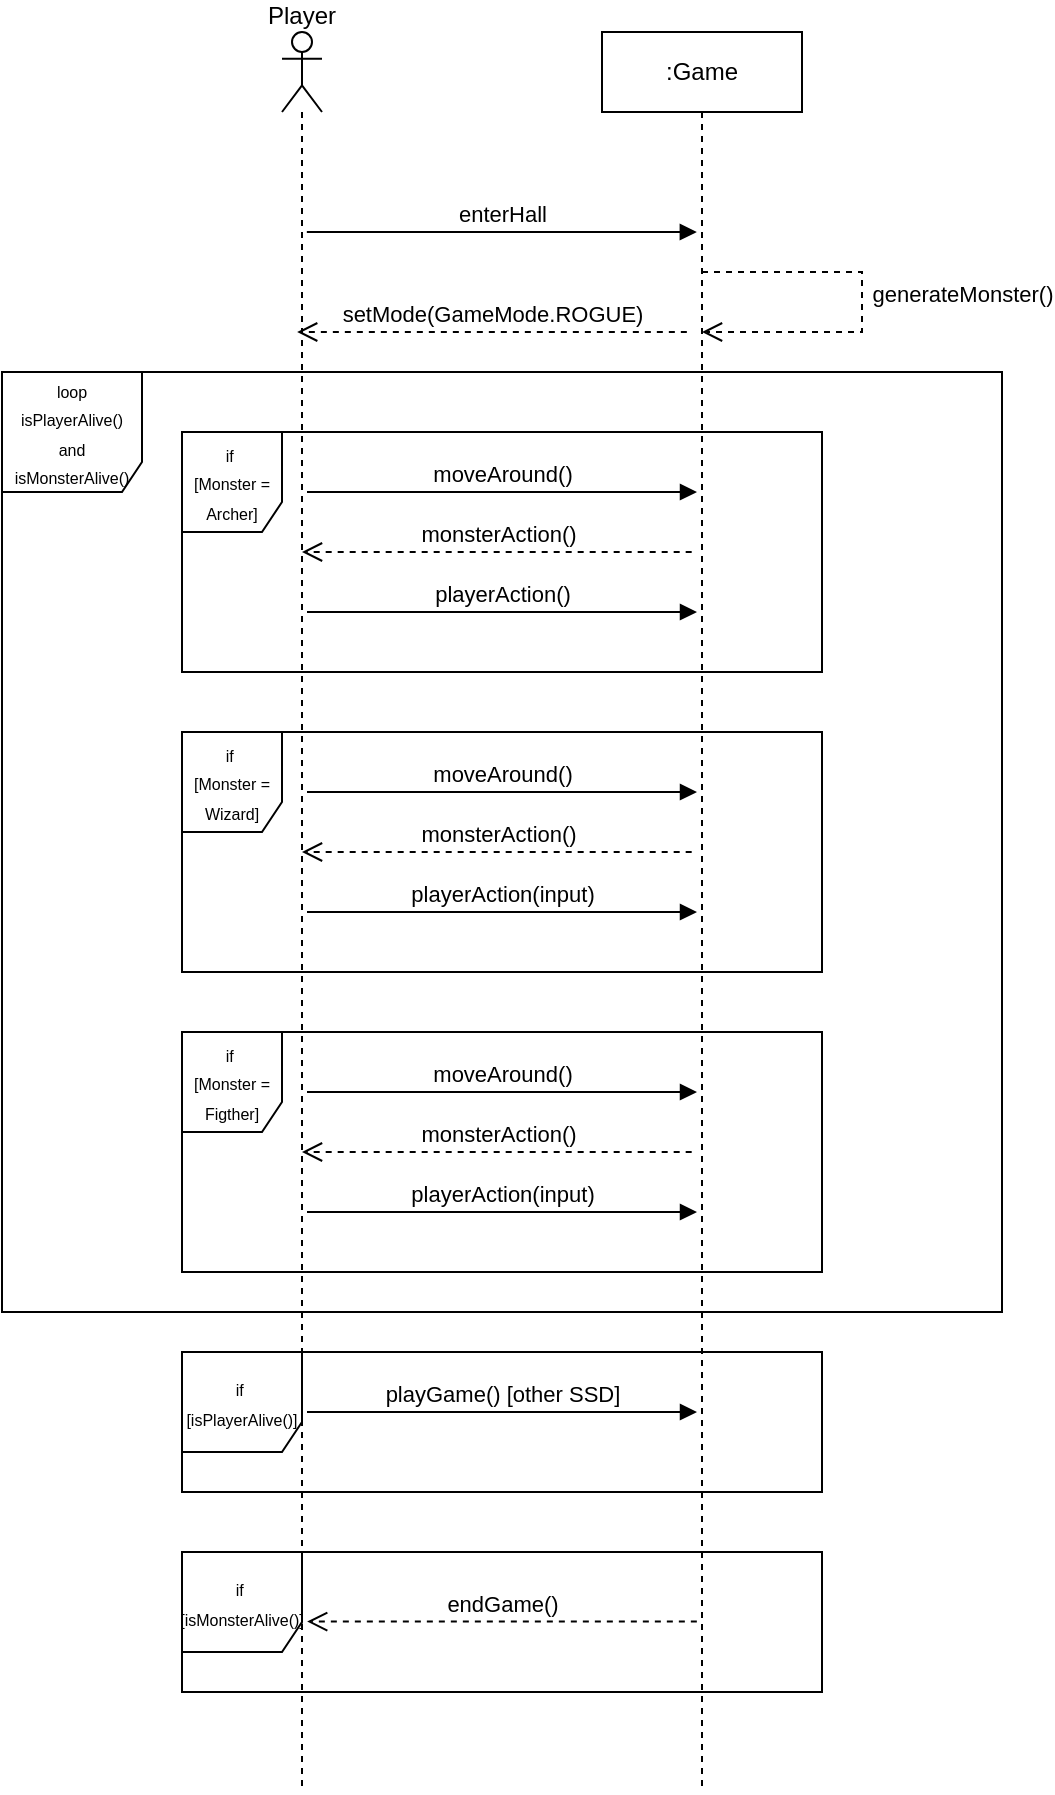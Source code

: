 <mxfile version="24.8.6">
  <diagram name="Page-1" id="0Awox8vpgQFOPTNNr-SR">
    <mxGraphModel dx="1251" dy="606" grid="1" gridSize="10" guides="1" tooltips="1" connect="1" arrows="1" fold="1" page="1" pageScale="1" pageWidth="850" pageHeight="1100" math="0" shadow="0">
      <root>
        <mxCell id="0" />
        <mxCell id="1" parent="0" />
        <mxCell id="Erd0pCjpf10aL4VD4ASl-1" value="Player&lt;div&gt;&lt;br&gt;&lt;/div&gt;&lt;div&gt;&lt;br&gt;&lt;/div&gt;&lt;div&gt;&lt;br&gt;&lt;/div&gt;&lt;div&gt;&lt;br&gt;&lt;/div&gt;" style="shape=umlLifeline;perimeter=lifelinePerimeter;whiteSpace=wrap;html=1;container=1;dropTarget=0;collapsible=0;recursiveResize=0;outlineConnect=0;portConstraint=eastwest;newEdgeStyle={&quot;curved&quot;:0,&quot;rounded&quot;:0};participant=umlActor;" vertex="1" parent="1">
          <mxGeometry x="170" y="120" width="20" height="880" as="geometry" />
        </mxCell>
        <mxCell id="Erd0pCjpf10aL4VD4ASl-2" value=":Game" style="shape=umlLifeline;perimeter=lifelinePerimeter;whiteSpace=wrap;html=1;container=1;dropTarget=0;collapsible=0;recursiveResize=0;outlineConnect=0;portConstraint=eastwest;newEdgeStyle={&quot;curved&quot;:0,&quot;rounded&quot;:0};" vertex="1" parent="1">
          <mxGeometry x="330" y="120" width="100" height="880" as="geometry" />
        </mxCell>
        <mxCell id="Erd0pCjpf10aL4VD4ASl-3" value="&lt;br&gt;&lt;div&gt;enterHall&lt;/div&gt;" style="html=1;verticalAlign=bottom;endArrow=block;curved=0;rounded=0;" edge="1" parent="1">
          <mxGeometry width="80" relative="1" as="geometry">
            <mxPoint x="182.42" y="220" as="sourcePoint" />
            <mxPoint x="377.42" y="220" as="targetPoint" />
          </mxGeometry>
        </mxCell>
        <mxCell id="Erd0pCjpf10aL4VD4ASl-4" value="&lt;div&gt;&lt;span style=&quot;font-size: 8px;&quot;&gt;loop&lt;/span&gt;&lt;/div&gt;&lt;span style=&quot;font-size: 8px;&quot;&gt;isPlayerAlive()&lt;/span&gt;&lt;div&gt;&lt;span style=&quot;font-size: 8px;&quot;&gt;and&lt;/span&gt;&lt;/div&gt;&lt;div&gt;&lt;span style=&quot;font-size: 8px;&quot;&gt;isMonsterAlive()&lt;/span&gt;&lt;/div&gt;" style="shape=umlFrame;whiteSpace=wrap;html=1;pointerEvents=0;width=70;height=60;" vertex="1" parent="1">
          <mxGeometry x="30" y="290" width="500" height="470" as="geometry" />
        </mxCell>
        <mxCell id="Erd0pCjpf10aL4VD4ASl-5" value="setMode(GameMode.ROGUE)" style="html=1;verticalAlign=bottom;endArrow=open;dashed=1;endSize=8;curved=0;rounded=0;" edge="1" parent="1">
          <mxGeometry x="-0.002" relative="1" as="geometry">
            <mxPoint x="372.42" y="270" as="sourcePoint" />
            <mxPoint x="177.575" y="270" as="targetPoint" />
            <Array as="points">
              <mxPoint x="287.42" y="270" />
            </Array>
            <mxPoint as="offset" />
          </mxGeometry>
        </mxCell>
        <mxCell id="Erd0pCjpf10aL4VD4ASl-16" value="generateMonster()" style="html=1;verticalAlign=bottom;endArrow=open;dashed=1;endSize=8;curved=0;rounded=0;" edge="1" parent="1" source="Erd0pCjpf10aL4VD4ASl-2" target="Erd0pCjpf10aL4VD4ASl-2">
          <mxGeometry x="0.053" y="50" relative="1" as="geometry">
            <mxPoint x="574.84" y="240" as="sourcePoint" />
            <mxPoint x="379.995" y="240" as="targetPoint" />
            <Array as="points">
              <mxPoint x="460" y="240" />
              <mxPoint x="460" y="270" />
              <mxPoint x="440" y="270" />
              <mxPoint x="400" y="270" />
            </Array>
            <mxPoint as="offset" />
          </mxGeometry>
        </mxCell>
        <mxCell id="Erd0pCjpf10aL4VD4ASl-20" value="&lt;span style=&quot;font-size: 8px;&quot;&gt;if&amp;nbsp;&lt;/span&gt;&lt;div&gt;&lt;span style=&quot;font-size: 8px;&quot;&gt;[Monster = Archer]&lt;/span&gt;&lt;/div&gt;" style="shape=umlFrame;whiteSpace=wrap;html=1;pointerEvents=0;width=50;height=50;" vertex="1" parent="1">
          <mxGeometry x="120" y="320" width="320" height="120" as="geometry" />
        </mxCell>
        <mxCell id="Erd0pCjpf10aL4VD4ASl-22" value="moveAround()" style="html=1;verticalAlign=bottom;endArrow=block;curved=0;rounded=0;" edge="1" parent="1">
          <mxGeometry width="80" relative="1" as="geometry">
            <mxPoint x="182.5" y="350" as="sourcePoint" />
            <mxPoint x="377.5" y="350" as="targetPoint" />
          </mxGeometry>
        </mxCell>
        <mxCell id="Erd0pCjpf10aL4VD4ASl-23" value="monsterAction()" style="html=1;verticalAlign=bottom;endArrow=open;dashed=1;endSize=8;curved=0;rounded=0;" edge="1" parent="1">
          <mxGeometry x="-0.002" relative="1" as="geometry">
            <mxPoint x="374.84" y="380" as="sourcePoint" />
            <mxPoint x="179.995" y="380" as="targetPoint" />
            <Array as="points">
              <mxPoint x="289.84" y="380" />
            </Array>
            <mxPoint as="offset" />
          </mxGeometry>
        </mxCell>
        <mxCell id="Erd0pCjpf10aL4VD4ASl-24" value="playerAction()" style="html=1;verticalAlign=bottom;endArrow=block;curved=0;rounded=0;" edge="1" parent="1">
          <mxGeometry width="80" relative="1" as="geometry">
            <mxPoint x="182.5" y="410" as="sourcePoint" />
            <mxPoint x="377.5" y="410" as="targetPoint" />
          </mxGeometry>
        </mxCell>
        <mxCell id="Erd0pCjpf10aL4VD4ASl-26" value="&lt;span style=&quot;font-size: 8px;&quot;&gt;if&amp;nbsp;&lt;/span&gt;&lt;div&gt;&lt;span style=&quot;font-size: 8px;&quot;&gt;[Monster = Wizard]&lt;/span&gt;&lt;/div&gt;" style="shape=umlFrame;whiteSpace=wrap;html=1;pointerEvents=0;width=50;height=50;" vertex="1" parent="1">
          <mxGeometry x="120" y="470" width="320" height="120" as="geometry" />
        </mxCell>
        <mxCell id="Erd0pCjpf10aL4VD4ASl-27" value="moveAround()" style="html=1;verticalAlign=bottom;endArrow=block;curved=0;rounded=0;" edge="1" parent="1">
          <mxGeometry width="80" relative="1" as="geometry">
            <mxPoint x="182.5" y="500" as="sourcePoint" />
            <mxPoint x="377.5" y="500" as="targetPoint" />
          </mxGeometry>
        </mxCell>
        <mxCell id="Erd0pCjpf10aL4VD4ASl-28" value="monsterAction()" style="html=1;verticalAlign=bottom;endArrow=open;dashed=1;endSize=8;curved=0;rounded=0;" edge="1" parent="1">
          <mxGeometry x="-0.002" relative="1" as="geometry">
            <mxPoint x="374.84" y="530" as="sourcePoint" />
            <mxPoint x="179.995" y="530" as="targetPoint" />
            <Array as="points">
              <mxPoint x="289.84" y="530" />
            </Array>
            <mxPoint as="offset" />
          </mxGeometry>
        </mxCell>
        <mxCell id="Erd0pCjpf10aL4VD4ASl-29" value="playerAction(input)" style="html=1;verticalAlign=bottom;endArrow=block;curved=0;rounded=0;" edge="1" parent="1">
          <mxGeometry width="80" relative="1" as="geometry">
            <mxPoint x="182.5" y="560" as="sourcePoint" />
            <mxPoint x="377.5" y="560" as="targetPoint" />
          </mxGeometry>
        </mxCell>
        <mxCell id="Erd0pCjpf10aL4VD4ASl-30" value="&lt;span style=&quot;font-size: 8px;&quot;&gt;if&amp;nbsp;&lt;/span&gt;&lt;div&gt;&lt;span style=&quot;font-size: 8px;&quot;&gt;[Monster = Figther]&lt;/span&gt;&lt;/div&gt;" style="shape=umlFrame;whiteSpace=wrap;html=1;pointerEvents=0;width=50;height=50;" vertex="1" parent="1">
          <mxGeometry x="120" y="620" width="320" height="120" as="geometry" />
        </mxCell>
        <mxCell id="Erd0pCjpf10aL4VD4ASl-31" value="moveAround()" style="html=1;verticalAlign=bottom;endArrow=block;curved=0;rounded=0;" edge="1" parent="1">
          <mxGeometry width="80" relative="1" as="geometry">
            <mxPoint x="182.5" y="650" as="sourcePoint" />
            <mxPoint x="377.5" y="650" as="targetPoint" />
          </mxGeometry>
        </mxCell>
        <mxCell id="Erd0pCjpf10aL4VD4ASl-32" value="monsterAction()" style="html=1;verticalAlign=bottom;endArrow=open;dashed=1;endSize=8;curved=0;rounded=0;" edge="1" parent="1">
          <mxGeometry x="-0.002" relative="1" as="geometry">
            <mxPoint x="374.84" y="680" as="sourcePoint" />
            <mxPoint x="179.995" y="680" as="targetPoint" />
            <Array as="points">
              <mxPoint x="289.84" y="680" />
            </Array>
            <mxPoint as="offset" />
          </mxGeometry>
        </mxCell>
        <mxCell id="Erd0pCjpf10aL4VD4ASl-33" value="playerAction(input)" style="html=1;verticalAlign=bottom;endArrow=block;curved=0;rounded=0;" edge="1" parent="1">
          <mxGeometry width="80" relative="1" as="geometry">
            <mxPoint x="182.5" y="710" as="sourcePoint" />
            <mxPoint x="377.5" y="710" as="targetPoint" />
          </mxGeometry>
        </mxCell>
        <mxCell id="Erd0pCjpf10aL4VD4ASl-34" value="&lt;span style=&quot;font-size: 8px;&quot;&gt;if&amp;nbsp;&lt;/span&gt;&lt;div&gt;&lt;span style=&quot;font-size: 8px;&quot;&gt;[isPlayerAlive()]&lt;/span&gt;&lt;/div&gt;" style="shape=umlFrame;whiteSpace=wrap;html=1;pointerEvents=0;width=60;height=50;" vertex="1" parent="1">
          <mxGeometry x="120" y="780" width="320" height="70" as="geometry" />
        </mxCell>
        <mxCell id="Erd0pCjpf10aL4VD4ASl-35" value="playGame() [other SSD]" style="html=1;verticalAlign=bottom;endArrow=block;curved=0;rounded=0;" edge="1" parent="1">
          <mxGeometry width="80" relative="1" as="geometry">
            <mxPoint x="182.5" y="810" as="sourcePoint" />
            <mxPoint x="377.5" y="810" as="targetPoint" />
          </mxGeometry>
        </mxCell>
        <mxCell id="Erd0pCjpf10aL4VD4ASl-37" value="&lt;span style=&quot;font-size: 8px;&quot;&gt;if&amp;nbsp;&lt;/span&gt;&lt;div&gt;&lt;span style=&quot;font-size: 8px;&quot;&gt;[isMonsterAlive()]&lt;/span&gt;&lt;/div&gt;" style="shape=umlFrame;whiteSpace=wrap;html=1;pointerEvents=0;width=60;height=50;" vertex="1" parent="1">
          <mxGeometry x="120" y="880" width="320" height="70" as="geometry" />
        </mxCell>
        <mxCell id="Erd0pCjpf10aL4VD4ASl-39" value="endGame()" style="html=1;verticalAlign=bottom;endArrow=open;dashed=1;endSize=8;curved=0;rounded=0;" edge="1" parent="1">
          <mxGeometry x="-0.002" relative="1" as="geometry">
            <mxPoint x="377.42" y="914.77" as="sourcePoint" />
            <mxPoint x="182.575" y="914.77" as="targetPoint" />
            <Array as="points">
              <mxPoint x="292.42" y="914.77" />
            </Array>
            <mxPoint as="offset" />
          </mxGeometry>
        </mxCell>
      </root>
    </mxGraphModel>
  </diagram>
</mxfile>
